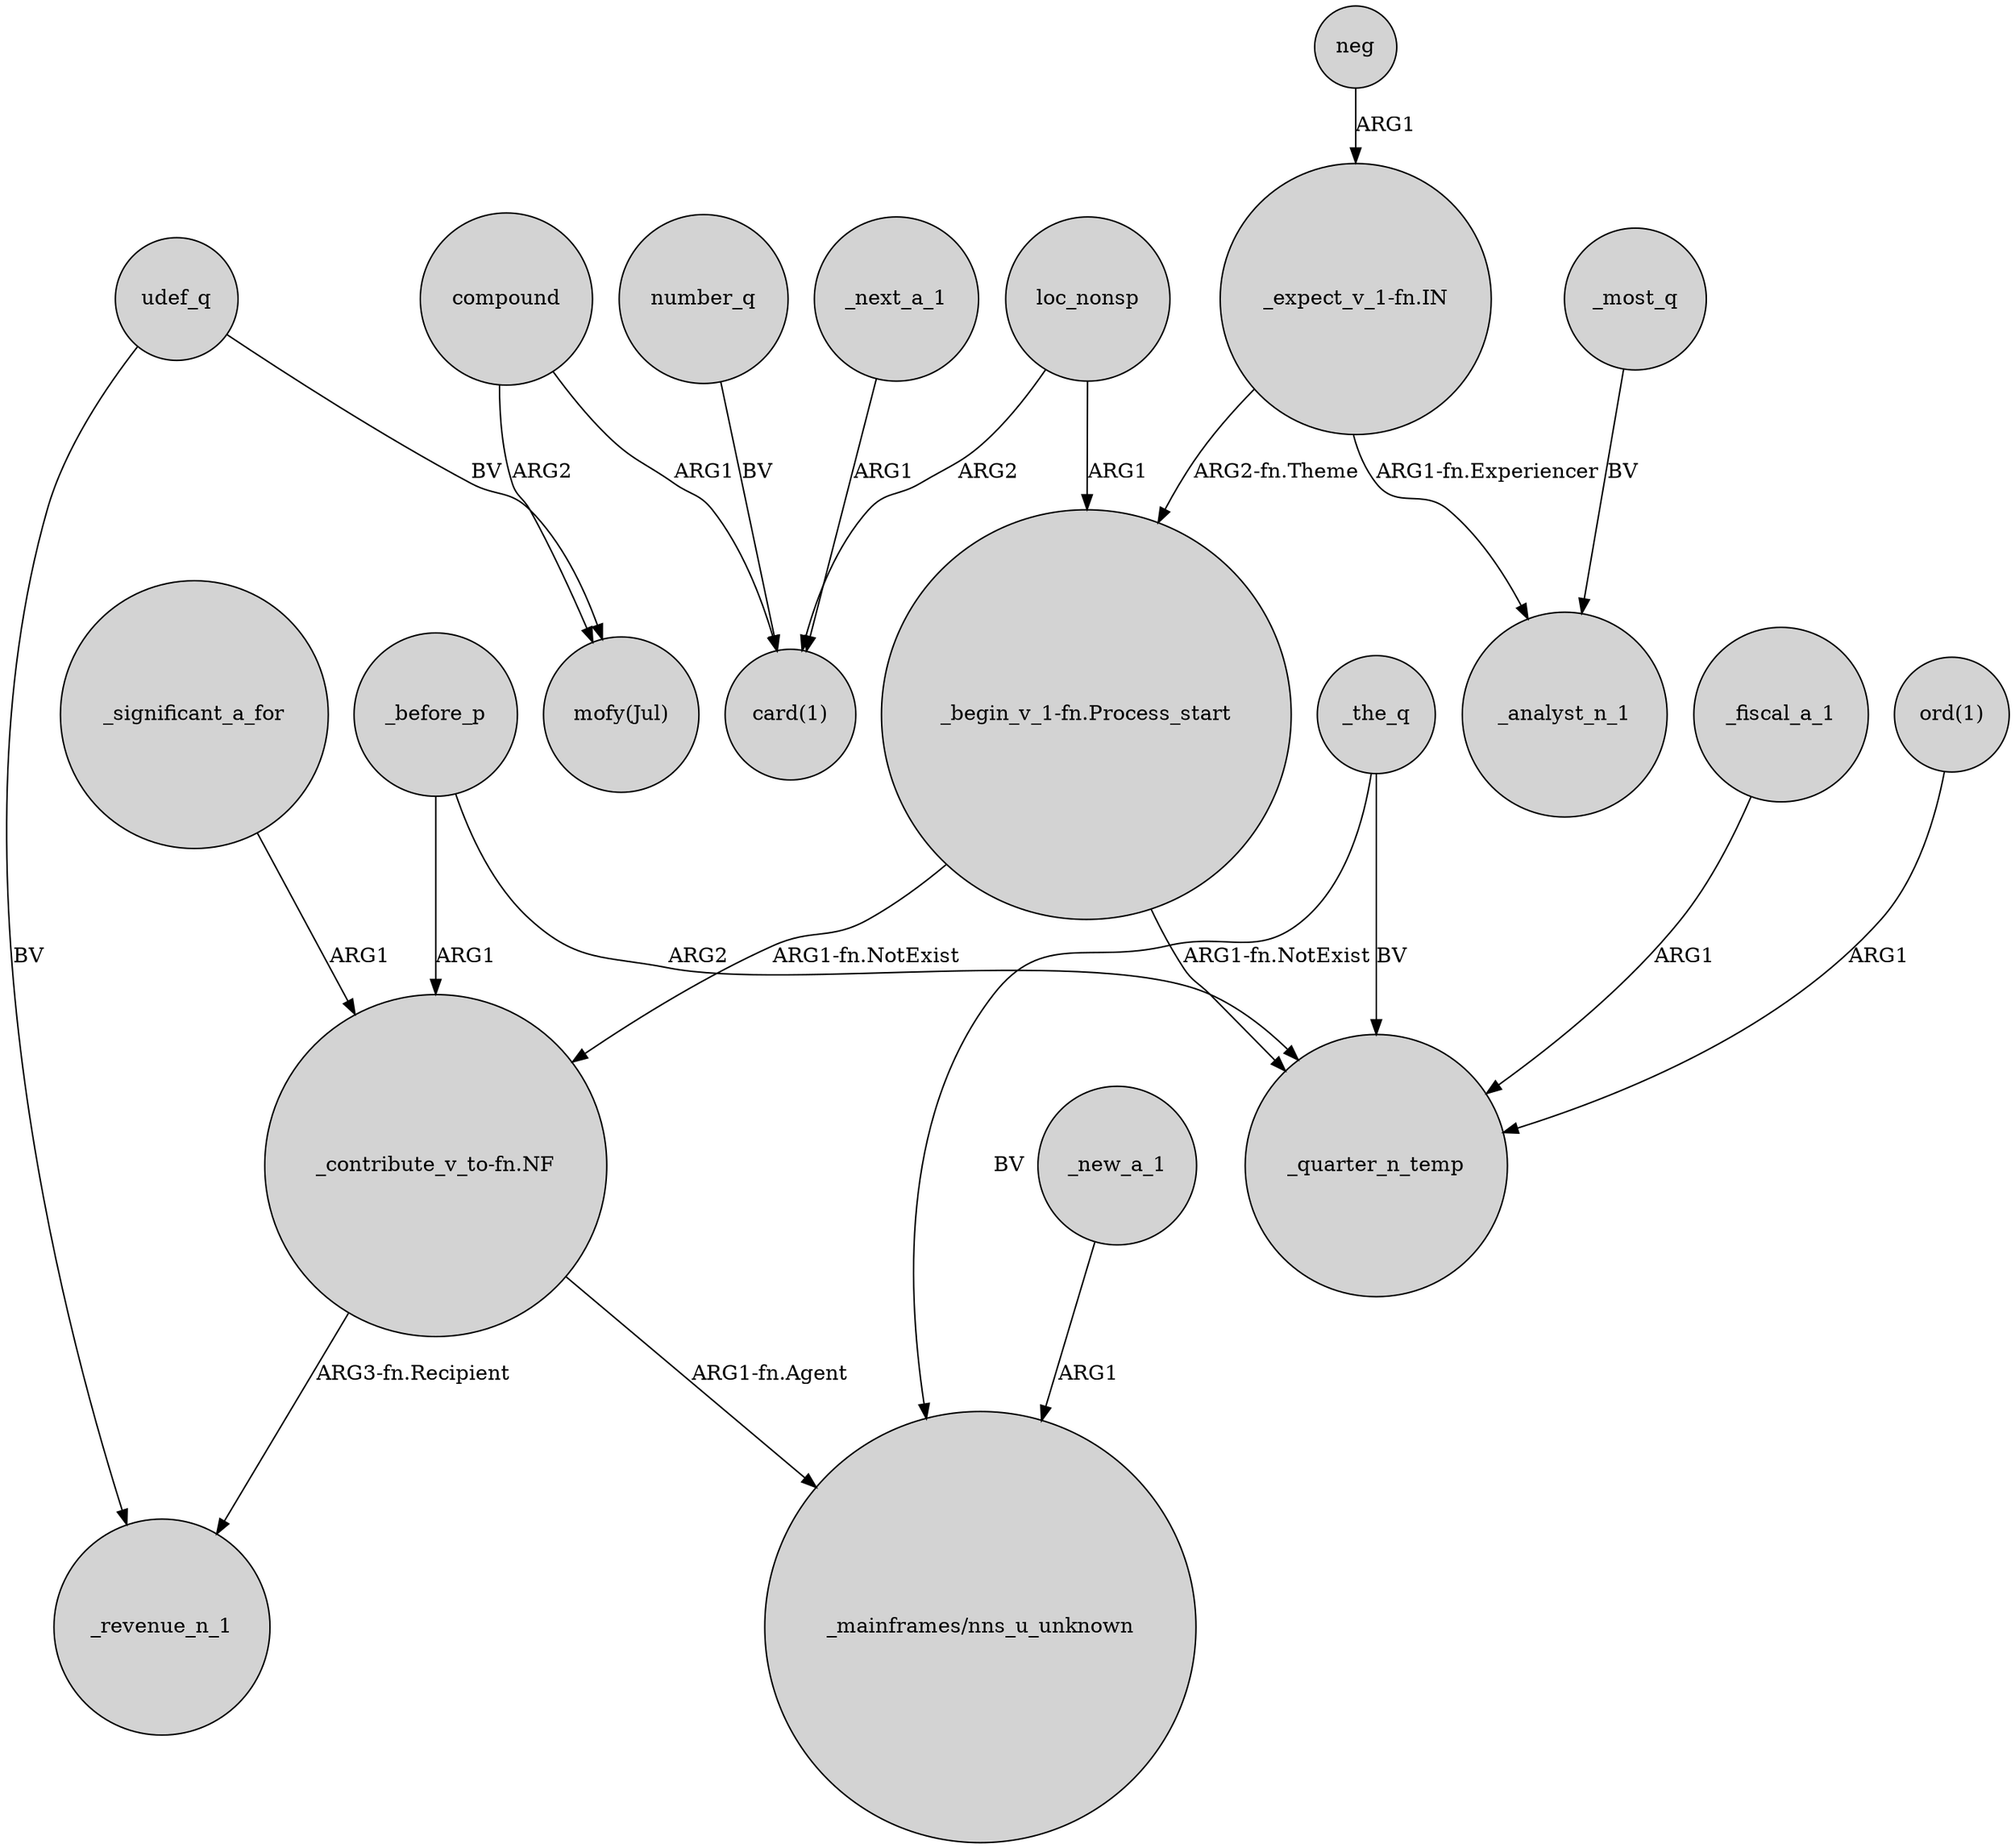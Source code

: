digraph {
	node [shape=circle style=filled]
	_before_p -> _quarter_n_temp [label=ARG2]
	"_begin_v_1-fn.Process_start" -> _quarter_n_temp [label="ARG1-fn.NotExist"]
	loc_nonsp -> "card(1)" [label=ARG2]
	_new_a_1 -> "_mainframes/nns_u_unknown" [label=ARG1]
	_the_q -> _quarter_n_temp [label=BV]
	_the_q -> "_mainframes/nns_u_unknown" [label=BV]
	udef_q -> "mofy(Jul)" [label=BV]
	"_contribute_v_to-fn.NF" -> "_mainframes/nns_u_unknown" [label="ARG1-fn.Agent"]
	compound -> "mofy(Jul)" [label=ARG2]
	udef_q -> _revenue_n_1 [label=BV]
	_fiscal_a_1 -> _quarter_n_temp [label=ARG1]
	_significant_a_for -> "_contribute_v_to-fn.NF" [label=ARG1]
	"_contribute_v_to-fn.NF" -> _revenue_n_1 [label="ARG3-fn.Recipient"]
	"ord(1)" -> _quarter_n_temp [label=ARG1]
	_before_p -> "_contribute_v_to-fn.NF" [label=ARG1]
	number_q -> "card(1)" [label=BV]
	"_begin_v_1-fn.Process_start" -> "_contribute_v_to-fn.NF" [label="ARG1-fn.NotExist"]
	"_expect_v_1-fn.IN" -> _analyst_n_1 [label="ARG1-fn.Experiencer"]
	compound -> "card(1)" [label=ARG1]
	neg -> "_expect_v_1-fn.IN" [label=ARG1]
	"_expect_v_1-fn.IN" -> "_begin_v_1-fn.Process_start" [label="ARG2-fn.Theme"]
	loc_nonsp -> "_begin_v_1-fn.Process_start" [label=ARG1]
	_most_q -> _analyst_n_1 [label=BV]
	_next_a_1 -> "card(1)" [label=ARG1]
}
